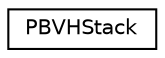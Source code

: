 digraph G
{
  edge [fontname="Helvetica",fontsize="10",labelfontname="Helvetica",labelfontsize="10"];
  node [fontname="Helvetica",fontsize="10",shape=record];
  rankdir=LR;
  Node1 [label="PBVHStack",height=0.2,width=0.4,color="black", fillcolor="white", style="filled",URL="$d6/de8/structPBVHStack.html"];
}
